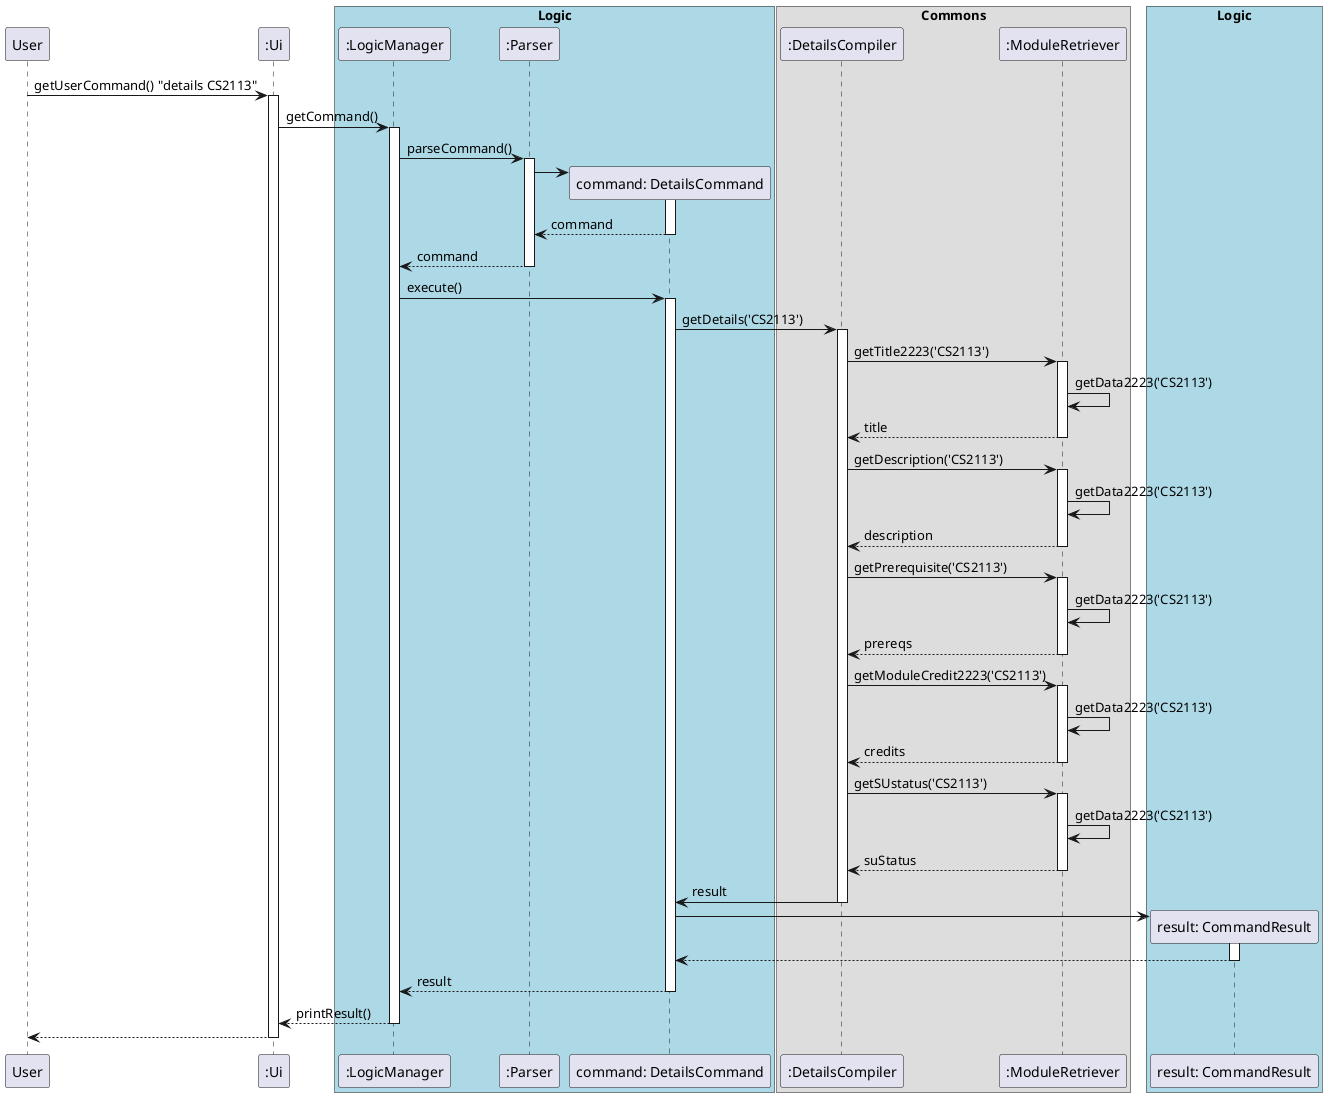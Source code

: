 @startuml
participant User
participant ":Ui" as Ui

box "Logic" #LightBlue
participant ":LogicManager" as LogicManager
participant ":Parser" as Parser
participant "command: DetailsCommand" as DetailsCommand
box "Commons"
participant ":DetailsCompiler" as DetailsCompiler
participant ":ModuleRetriever" as ModuleRetriever
end box
participant "result: CommandResult" as CommandResult
end box

box "Model" #LightPink

end box


User -> Ui: getUserCommand() "details CS2113"
activate Ui

Ui -> LogicManager: getCommand()
activate LogicManager

LogicManager -> Parser: parseCommand()
activate Parser

create DetailsCommand
Parser -> DetailsCommand
activate DetailsCommand

DetailsCommand --> Parser: command
deactivate DetailsCommand

Parser --> LogicManager: command
deactivate Parser


LogicManager -> DetailsCommand: execute()
activate DetailsCommand






DetailsCommand -> DetailsCompiler: getDetails('CS2113')
activate DetailsCompiler

DetailsCompiler -> ModuleRetriever: getTitle2223('CS2113')
activate ModuleRetriever
ModuleRetriever -> ModuleRetriever: getData2223('CS2113')
ModuleRetriever --> DetailsCompiler: title
deactivate ModuleRetriever

DetailsCompiler -> ModuleRetriever: getDescription('CS2113')
activate ModuleRetriever
ModuleRetriever -> ModuleRetriever: getData2223('CS2113')
ModuleRetriever --> DetailsCompiler: description
deactivate ModuleRetriever


DetailsCompiler -> ModuleRetriever: getPrerequisite('CS2113')
activate ModuleRetriever
ModuleRetriever -> ModuleRetriever: getData2223('CS2113')
ModuleRetriever --> DetailsCompiler: prereqs
deactivate ModuleRetriever


DetailsCompiler -> ModuleRetriever: getModuleCredit2223('CS2113')
activate ModuleRetriever
ModuleRetriever -> ModuleRetriever: getData2223('CS2113')
ModuleRetriever --> DetailsCompiler: credits
deactivate ModuleRetriever

DetailsCompiler -> ModuleRetriever: getSUstatus('CS2113')
activate ModuleRetriever
ModuleRetriever -> ModuleRetriever: getData2223('CS2113')
ModuleRetriever --> DetailsCompiler: suStatus
deactivate ModuleRetriever

DetailsCompiler -> DetailsCommand: result
deactivate DetailsCompiler

create CommandResult
DetailsCommand -> CommandResult
activate CommandResult
CommandResult --> DetailsCommand
deactivate CommandResult

DetailsCommand --> LogicManager: result
deactivate DetailsCommand

LogicManager --> Ui: printResult()
deactivate LogicManager

Ui --> User
deactivate Ui

@enduml